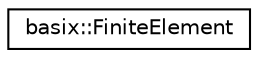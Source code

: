 digraph "Graphical Class Hierarchy"
{
 // LATEX_PDF_SIZE
  edge [fontname="Helvetica",fontsize="10",labelfontname="Helvetica",labelfontsize="10"];
  node [fontname="Helvetica",fontsize="10",shape=record];
  rankdir="LR";
  Node0 [label="basix::FiniteElement",height=0.2,width=0.4,color="black", fillcolor="white", style="filled",URL="$classbasix_1_1FiniteElement.html",tooltip=" "];
}
